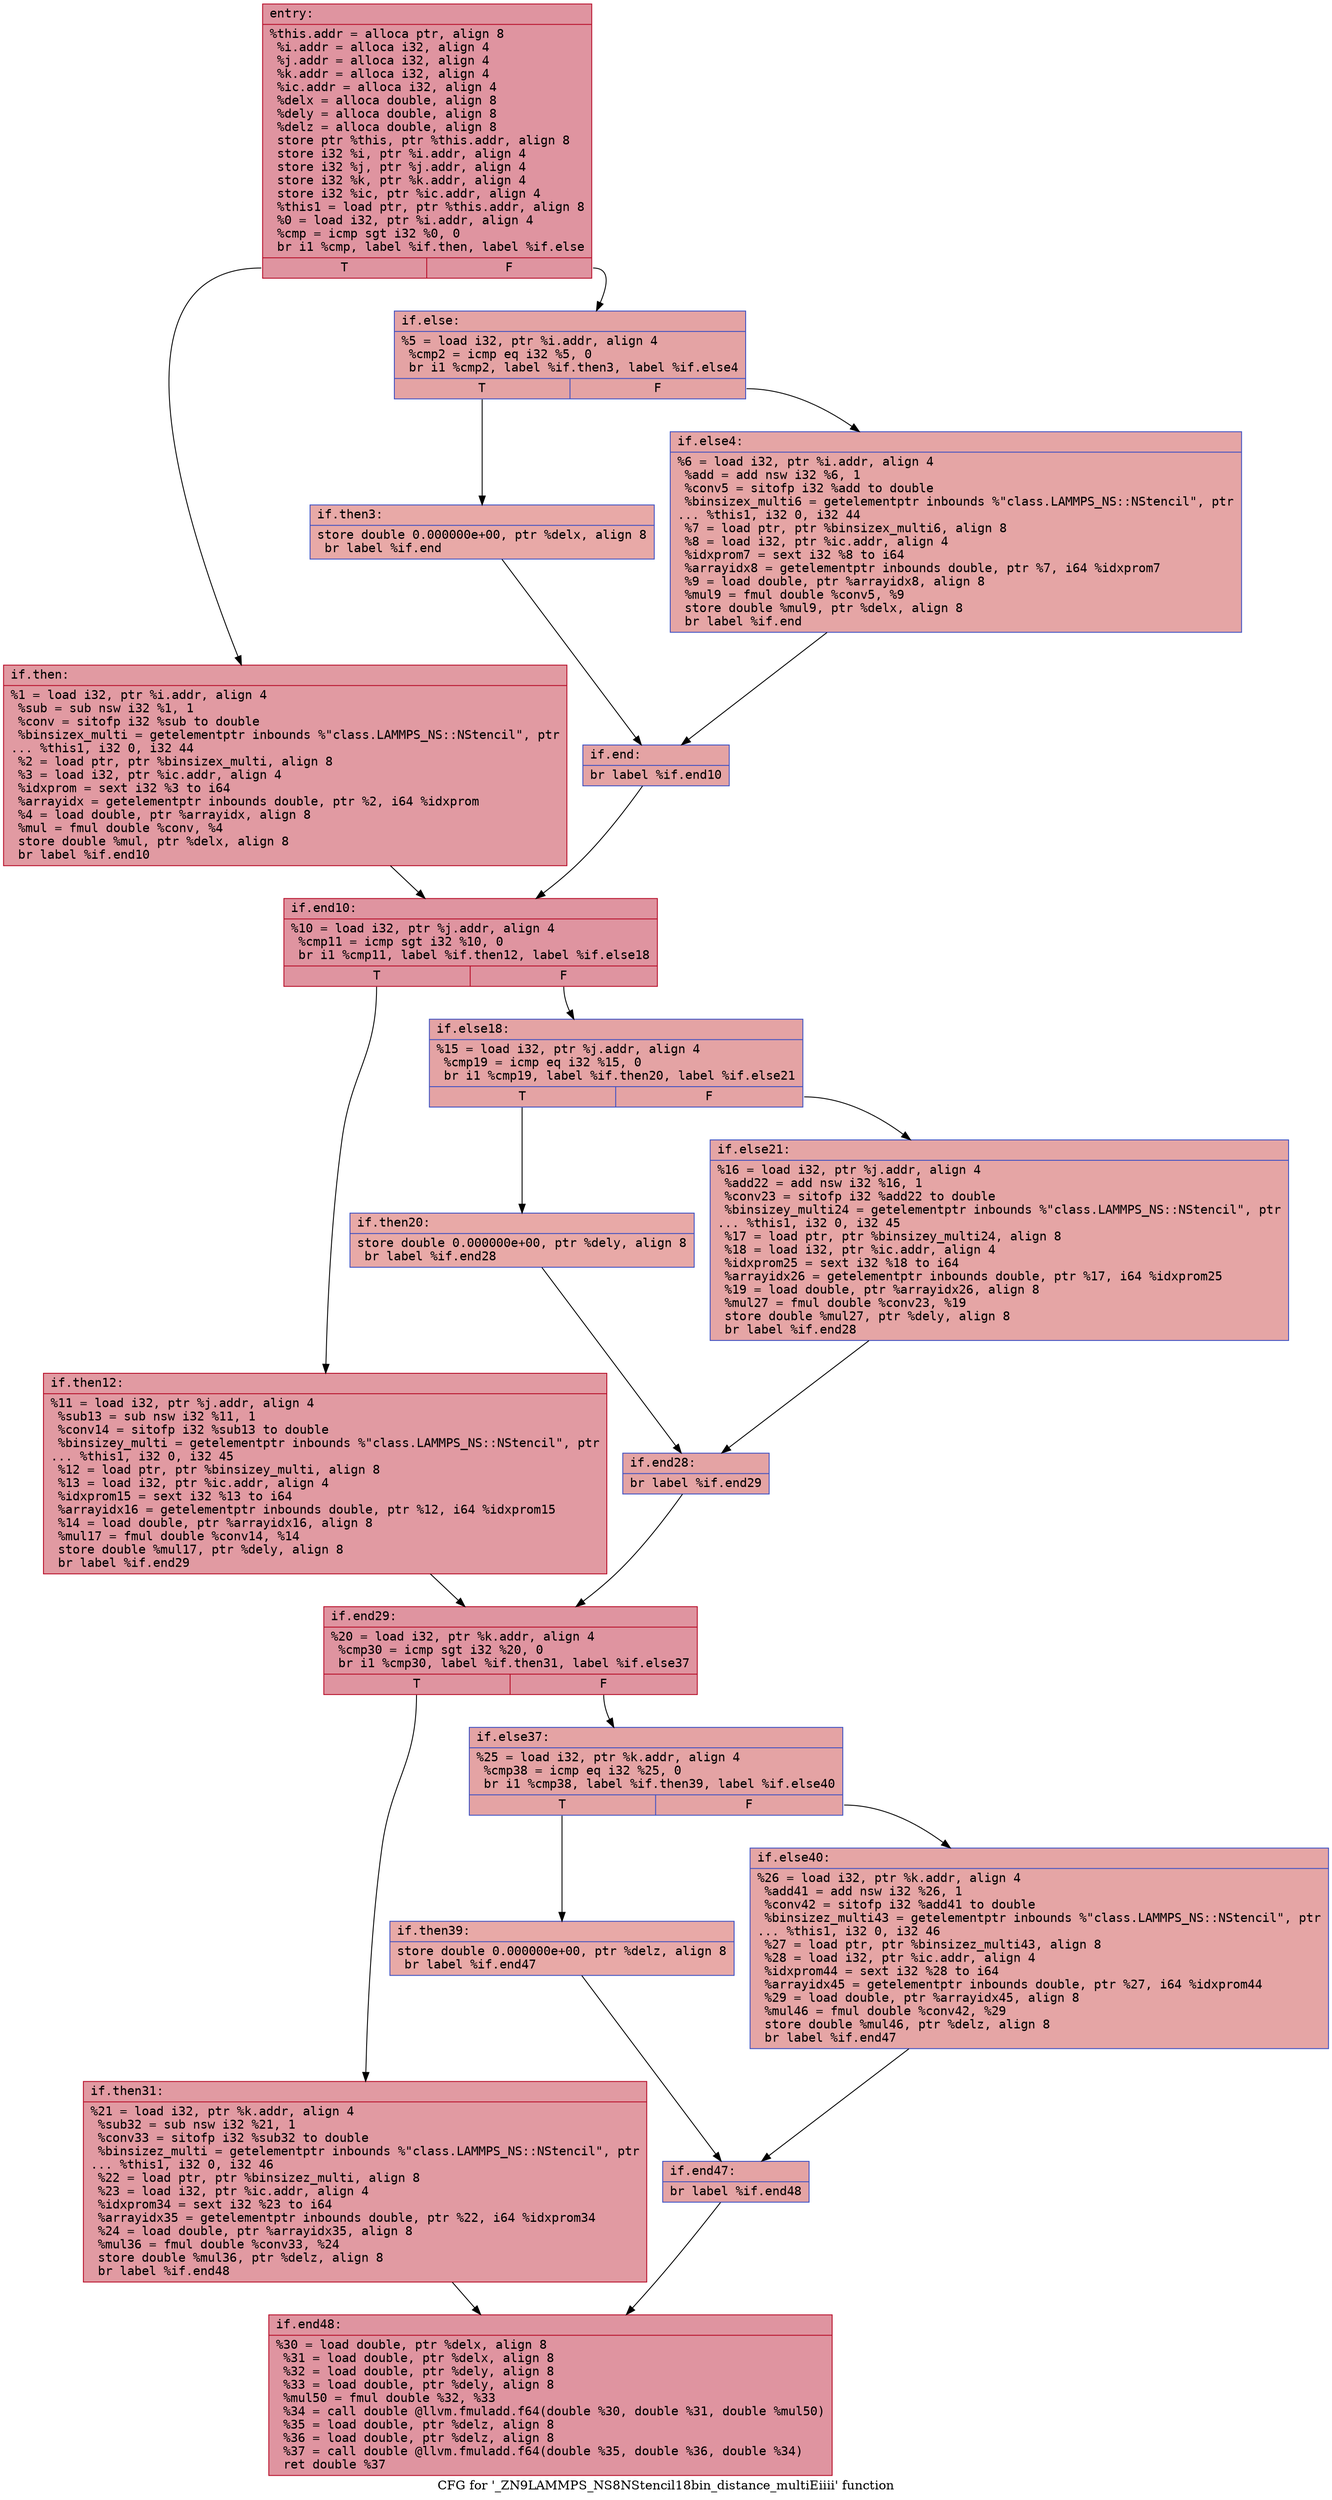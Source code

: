 digraph "CFG for '_ZN9LAMMPS_NS8NStencil18bin_distance_multiEiiii' function" {
	label="CFG for '_ZN9LAMMPS_NS8NStencil18bin_distance_multiEiiii' function";

	Node0x55b8be8ad450 [shape=record,color="#b70d28ff", style=filled, fillcolor="#b70d2870" fontname="Courier",label="{entry:\l|  %this.addr = alloca ptr, align 8\l  %i.addr = alloca i32, align 4\l  %j.addr = alloca i32, align 4\l  %k.addr = alloca i32, align 4\l  %ic.addr = alloca i32, align 4\l  %delx = alloca double, align 8\l  %dely = alloca double, align 8\l  %delz = alloca double, align 8\l  store ptr %this, ptr %this.addr, align 8\l  store i32 %i, ptr %i.addr, align 4\l  store i32 %j, ptr %j.addr, align 4\l  store i32 %k, ptr %k.addr, align 4\l  store i32 %ic, ptr %ic.addr, align 4\l  %this1 = load ptr, ptr %this.addr, align 8\l  %0 = load i32, ptr %i.addr, align 4\l  %cmp = icmp sgt i32 %0, 0\l  br i1 %cmp, label %if.then, label %if.else\l|{<s0>T|<s1>F}}"];
	Node0x55b8be8ad450:s0 -> Node0x55b8be8af300[tooltip="entry -> if.then\nProbability 62.50%" ];
	Node0x55b8be8ad450:s1 -> Node0x55b8be8af370[tooltip="entry -> if.else\nProbability 37.50%" ];
	Node0x55b8be8af300 [shape=record,color="#b70d28ff", style=filled, fillcolor="#bb1b2c70" fontname="Courier",label="{if.then:\l|  %1 = load i32, ptr %i.addr, align 4\l  %sub = sub nsw i32 %1, 1\l  %conv = sitofp i32 %sub to double\l  %binsizex_multi = getelementptr inbounds %\"class.LAMMPS_NS::NStencil\", ptr\l... %this1, i32 0, i32 44\l  %2 = load ptr, ptr %binsizex_multi, align 8\l  %3 = load i32, ptr %ic.addr, align 4\l  %idxprom = sext i32 %3 to i64\l  %arrayidx = getelementptr inbounds double, ptr %2, i64 %idxprom\l  %4 = load double, ptr %arrayidx, align 8\l  %mul = fmul double %conv, %4\l  store double %mul, ptr %delx, align 8\l  br label %if.end10\l}"];
	Node0x55b8be8af300 -> Node0x55b8be8afb40[tooltip="if.then -> if.end10\nProbability 100.00%" ];
	Node0x55b8be8af370 [shape=record,color="#3d50c3ff", style=filled, fillcolor="#c32e3170" fontname="Courier",label="{if.else:\l|  %5 = load i32, ptr %i.addr, align 4\l  %cmp2 = icmp eq i32 %5, 0\l  br i1 %cmp2, label %if.then3, label %if.else4\l|{<s0>T|<s1>F}}"];
	Node0x55b8be8af370:s0 -> Node0x55b8be8afee0[tooltip="if.else -> if.then3\nProbability 37.50%" ];
	Node0x55b8be8af370:s1 -> Node0x55b8be8aff60[tooltip="if.else -> if.else4\nProbability 62.50%" ];
	Node0x55b8be8afee0 [shape=record,color="#3d50c3ff", style=filled, fillcolor="#ca3b3770" fontname="Courier",label="{if.then3:\l|  store double 0.000000e+00, ptr %delx, align 8\l  br label %if.end\l}"];
	Node0x55b8be8afee0 -> Node0x55b8be8b0130[tooltip="if.then3 -> if.end\nProbability 100.00%" ];
	Node0x55b8be8aff60 [shape=record,color="#3d50c3ff", style=filled, fillcolor="#c5333470" fontname="Courier",label="{if.else4:\l|  %6 = load i32, ptr %i.addr, align 4\l  %add = add nsw i32 %6, 1\l  %conv5 = sitofp i32 %add to double\l  %binsizex_multi6 = getelementptr inbounds %\"class.LAMMPS_NS::NStencil\", ptr\l... %this1, i32 0, i32 44\l  %7 = load ptr, ptr %binsizex_multi6, align 8\l  %8 = load i32, ptr %ic.addr, align 4\l  %idxprom7 = sext i32 %8 to i64\l  %arrayidx8 = getelementptr inbounds double, ptr %7, i64 %idxprom7\l  %9 = load double, ptr %arrayidx8, align 8\l  %mul9 = fmul double %conv5, %9\l  store double %mul9, ptr %delx, align 8\l  br label %if.end\l}"];
	Node0x55b8be8aff60 -> Node0x55b8be8b0130[tooltip="if.else4 -> if.end\nProbability 100.00%" ];
	Node0x55b8be8b0130 [shape=record,color="#3d50c3ff", style=filled, fillcolor="#c32e3170" fontname="Courier",label="{if.end:\l|  br label %if.end10\l}"];
	Node0x55b8be8b0130 -> Node0x55b8be8afb40[tooltip="if.end -> if.end10\nProbability 100.00%" ];
	Node0x55b8be8afb40 [shape=record,color="#b70d28ff", style=filled, fillcolor="#b70d2870" fontname="Courier",label="{if.end10:\l|  %10 = load i32, ptr %j.addr, align 4\l  %cmp11 = icmp sgt i32 %10, 0\l  br i1 %cmp11, label %if.then12, label %if.else18\l|{<s0>T|<s1>F}}"];
	Node0x55b8be8afb40:s0 -> Node0x55b8be8b0b10[tooltip="if.end10 -> if.then12\nProbability 62.50%" ];
	Node0x55b8be8afb40:s1 -> Node0x55b8be8b0b90[tooltip="if.end10 -> if.else18\nProbability 37.50%" ];
	Node0x55b8be8b0b10 [shape=record,color="#b70d28ff", style=filled, fillcolor="#bb1b2c70" fontname="Courier",label="{if.then12:\l|  %11 = load i32, ptr %j.addr, align 4\l  %sub13 = sub nsw i32 %11, 1\l  %conv14 = sitofp i32 %sub13 to double\l  %binsizey_multi = getelementptr inbounds %\"class.LAMMPS_NS::NStencil\", ptr\l... %this1, i32 0, i32 45\l  %12 = load ptr, ptr %binsizey_multi, align 8\l  %13 = load i32, ptr %ic.addr, align 4\l  %idxprom15 = sext i32 %13 to i64\l  %arrayidx16 = getelementptr inbounds double, ptr %12, i64 %idxprom15\l  %14 = load double, ptr %arrayidx16, align 8\l  %mul17 = fmul double %conv14, %14\l  store double %mul17, ptr %dely, align 8\l  br label %if.end29\l}"];
	Node0x55b8be8b0b10 -> Node0x55b8be8b13b0[tooltip="if.then12 -> if.end29\nProbability 100.00%" ];
	Node0x55b8be8b0b90 [shape=record,color="#3d50c3ff", style=filled, fillcolor="#c32e3170" fontname="Courier",label="{if.else18:\l|  %15 = load i32, ptr %j.addr, align 4\l  %cmp19 = icmp eq i32 %15, 0\l  br i1 %cmp19, label %if.then20, label %if.else21\l|{<s0>T|<s1>F}}"];
	Node0x55b8be8b0b90:s0 -> Node0x55b8be8b15d0[tooltip="if.else18 -> if.then20\nProbability 37.50%" ];
	Node0x55b8be8b0b90:s1 -> Node0x55b8be8b1650[tooltip="if.else18 -> if.else21\nProbability 62.50%" ];
	Node0x55b8be8b15d0 [shape=record,color="#3d50c3ff", style=filled, fillcolor="#ca3b3770" fontname="Courier",label="{if.then20:\l|  store double 0.000000e+00, ptr %dely, align 8\l  br label %if.end28\l}"];
	Node0x55b8be8b15d0 -> Node0x55b8be8b1820[tooltip="if.then20 -> if.end28\nProbability 100.00%" ];
	Node0x55b8be8b1650 [shape=record,color="#3d50c3ff", style=filled, fillcolor="#c5333470" fontname="Courier",label="{if.else21:\l|  %16 = load i32, ptr %j.addr, align 4\l  %add22 = add nsw i32 %16, 1\l  %conv23 = sitofp i32 %add22 to double\l  %binsizey_multi24 = getelementptr inbounds %\"class.LAMMPS_NS::NStencil\", ptr\l... %this1, i32 0, i32 45\l  %17 = load ptr, ptr %binsizey_multi24, align 8\l  %18 = load i32, ptr %ic.addr, align 4\l  %idxprom25 = sext i32 %18 to i64\l  %arrayidx26 = getelementptr inbounds double, ptr %17, i64 %idxprom25\l  %19 = load double, ptr %arrayidx26, align 8\l  %mul27 = fmul double %conv23, %19\l  store double %mul27, ptr %dely, align 8\l  br label %if.end28\l}"];
	Node0x55b8be8b1650 -> Node0x55b8be8b1820[tooltip="if.else21 -> if.end28\nProbability 100.00%" ];
	Node0x55b8be8b1820 [shape=record,color="#3d50c3ff", style=filled, fillcolor="#c32e3170" fontname="Courier",label="{if.end28:\l|  br label %if.end29\l}"];
	Node0x55b8be8b1820 -> Node0x55b8be8b13b0[tooltip="if.end28 -> if.end29\nProbability 100.00%" ];
	Node0x55b8be8b13b0 [shape=record,color="#b70d28ff", style=filled, fillcolor="#b70d2870" fontname="Courier",label="{if.end29:\l|  %20 = load i32, ptr %k.addr, align 4\l  %cmp30 = icmp sgt i32 %20, 0\l  br i1 %cmp30, label %if.then31, label %if.else37\l|{<s0>T|<s1>F}}"];
	Node0x55b8be8b13b0:s0 -> Node0x55b8be8b2540[tooltip="if.end29 -> if.then31\nProbability 62.50%" ];
	Node0x55b8be8b13b0:s1 -> Node0x55b8be8b2590[tooltip="if.end29 -> if.else37\nProbability 37.50%" ];
	Node0x55b8be8b2540 [shape=record,color="#b70d28ff", style=filled, fillcolor="#bb1b2c70" fontname="Courier",label="{if.then31:\l|  %21 = load i32, ptr %k.addr, align 4\l  %sub32 = sub nsw i32 %21, 1\l  %conv33 = sitofp i32 %sub32 to double\l  %binsizez_multi = getelementptr inbounds %\"class.LAMMPS_NS::NStencil\", ptr\l... %this1, i32 0, i32 46\l  %22 = load ptr, ptr %binsizez_multi, align 8\l  %23 = load i32, ptr %ic.addr, align 4\l  %idxprom34 = sext i32 %23 to i64\l  %arrayidx35 = getelementptr inbounds double, ptr %22, i64 %idxprom34\l  %24 = load double, ptr %arrayidx35, align 8\l  %mul36 = fmul double %conv33, %24\l  store double %mul36, ptr %delz, align 8\l  br label %if.end48\l}"];
	Node0x55b8be8b2540 -> Node0x55b8be8b2db0[tooltip="if.then31 -> if.end48\nProbability 100.00%" ];
	Node0x55b8be8b2590 [shape=record,color="#3d50c3ff", style=filled, fillcolor="#c32e3170" fontname="Courier",label="{if.else37:\l|  %25 = load i32, ptr %k.addr, align 4\l  %cmp38 = icmp eq i32 %25, 0\l  br i1 %cmp38, label %if.then39, label %if.else40\l|{<s0>T|<s1>F}}"];
	Node0x55b8be8b2590:s0 -> Node0x55b8be8b2fd0[tooltip="if.else37 -> if.then39\nProbability 37.50%" ];
	Node0x55b8be8b2590:s1 -> Node0x55b8be8b3050[tooltip="if.else37 -> if.else40\nProbability 62.50%" ];
	Node0x55b8be8b2fd0 [shape=record,color="#3d50c3ff", style=filled, fillcolor="#ca3b3770" fontname="Courier",label="{if.then39:\l|  store double 0.000000e+00, ptr %delz, align 8\l  br label %if.end47\l}"];
	Node0x55b8be8b2fd0 -> Node0x55b8be8b3220[tooltip="if.then39 -> if.end47\nProbability 100.00%" ];
	Node0x55b8be8b3050 [shape=record,color="#3d50c3ff", style=filled, fillcolor="#c5333470" fontname="Courier",label="{if.else40:\l|  %26 = load i32, ptr %k.addr, align 4\l  %add41 = add nsw i32 %26, 1\l  %conv42 = sitofp i32 %add41 to double\l  %binsizez_multi43 = getelementptr inbounds %\"class.LAMMPS_NS::NStencil\", ptr\l... %this1, i32 0, i32 46\l  %27 = load ptr, ptr %binsizez_multi43, align 8\l  %28 = load i32, ptr %ic.addr, align 4\l  %idxprom44 = sext i32 %28 to i64\l  %arrayidx45 = getelementptr inbounds double, ptr %27, i64 %idxprom44\l  %29 = load double, ptr %arrayidx45, align 8\l  %mul46 = fmul double %conv42, %29\l  store double %mul46, ptr %delz, align 8\l  br label %if.end47\l}"];
	Node0x55b8be8b3050 -> Node0x55b8be8b3220[tooltip="if.else40 -> if.end47\nProbability 100.00%" ];
	Node0x55b8be8b3220 [shape=record,color="#3d50c3ff", style=filled, fillcolor="#c32e3170" fontname="Courier",label="{if.end47:\l|  br label %if.end48\l}"];
	Node0x55b8be8b3220 -> Node0x55b8be8b2db0[tooltip="if.end47 -> if.end48\nProbability 100.00%" ];
	Node0x55b8be8b2db0 [shape=record,color="#b70d28ff", style=filled, fillcolor="#b70d2870" fontname="Courier",label="{if.end48:\l|  %30 = load double, ptr %delx, align 8\l  %31 = load double, ptr %delx, align 8\l  %32 = load double, ptr %dely, align 8\l  %33 = load double, ptr %dely, align 8\l  %mul50 = fmul double %32, %33\l  %34 = call double @llvm.fmuladd.f64(double %30, double %31, double %mul50)\l  %35 = load double, ptr %delz, align 8\l  %36 = load double, ptr %delz, align 8\l  %37 = call double @llvm.fmuladd.f64(double %35, double %36, double %34)\l  ret double %37\l}"];
}

